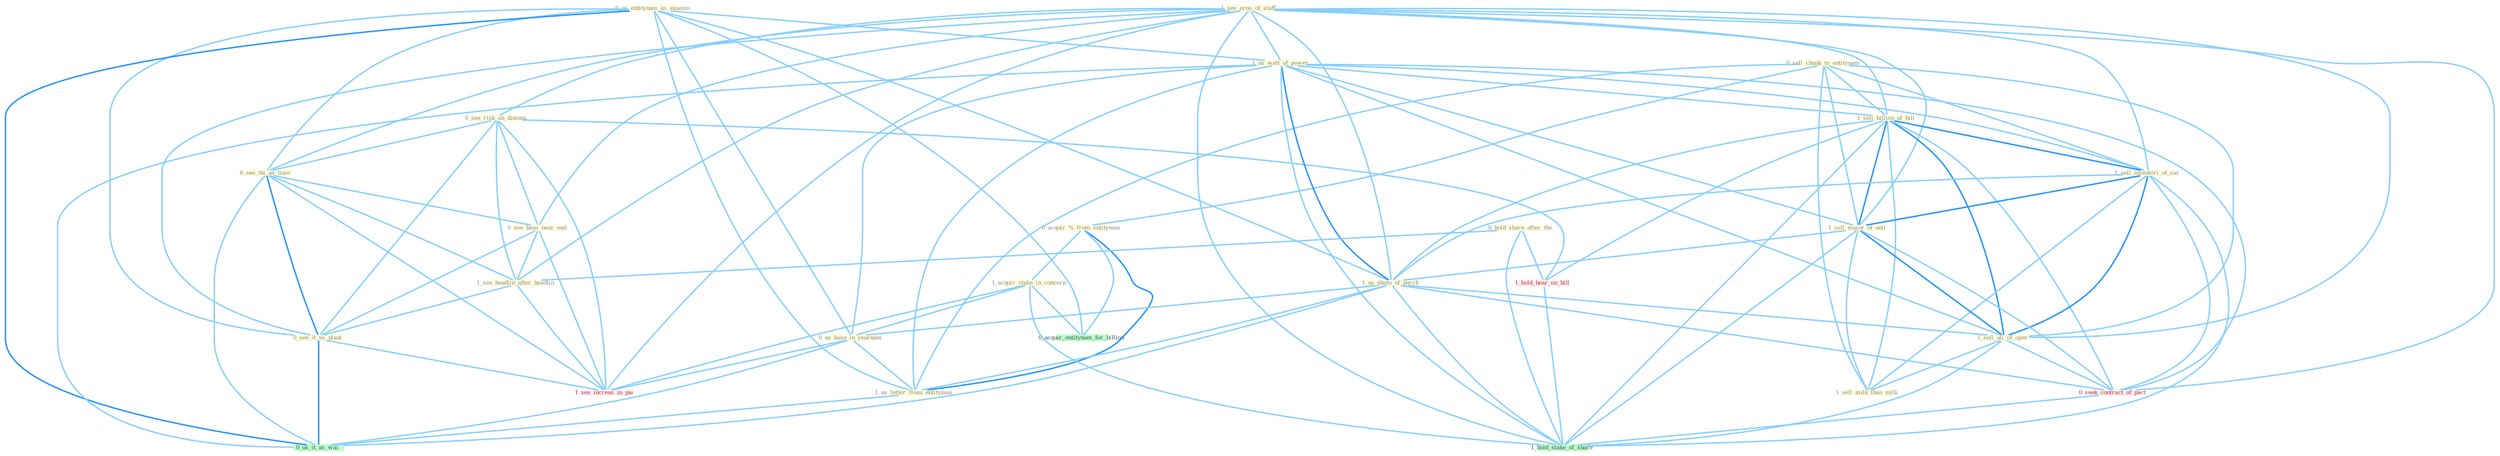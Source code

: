 Graph G{ 
    node
    [shape=polygon,style=filled,width=.5,height=.06,color="#BDFCC9",fixedsize=true,fontsize=4,
    fontcolor="#2f4f4f"];
    {node
    [color="#ffffe0", fontcolor="#8b7d6b"] "0_sell_chunk_to_entitynam " "1_see_eros_of_staff " "0_see_risk_on_dimens " "0_us_entitynam_as_examin " "0_see_thi_as_time " "0_acquir_%_from_entitynam " "1_us_watt_of_power " "1_acquir_stake_in_concern " "1_sell_billion_of_bill " "1_sell_inventori_of_car " "0_hold_share_after_the " "0_see_hous_near_end " "1_sell_major_of_unit " "1_see_headlin_after_headlin " "0_see_it_as_plant " "1_us_photo_of_porch " "0_us_base_in_yearnum " "1_sell_all_of_oper " "1_us_letter_from_entitynam " "1_sell_milk_than_milk "}
{node [color="#fff0f5", fontcolor="#b22222"] "0_seek_contract_of_pact " "1_see_increas_in_pai " "1_hold_hear_on_bill "}
edge [color="#B0E2FF"];

	"0_sell_chunk_to_entitynam " -- "0_acquir_%_from_entitynam " [w="1", color="#87cefa" ];
	"0_sell_chunk_to_entitynam " -- "1_sell_billion_of_bill " [w="1", color="#87cefa" ];
	"0_sell_chunk_to_entitynam " -- "1_sell_inventori_of_car " [w="1", color="#87cefa" ];
	"0_sell_chunk_to_entitynam " -- "1_sell_major_of_unit " [w="1", color="#87cefa" ];
	"0_sell_chunk_to_entitynam " -- "1_sell_all_of_oper " [w="1", color="#87cefa" ];
	"0_sell_chunk_to_entitynam " -- "1_us_letter_from_entitynam " [w="1", color="#87cefa" ];
	"0_sell_chunk_to_entitynam " -- "1_sell_milk_than_milk " [w="1", color="#87cefa" ];
	"1_see_eros_of_staff " -- "0_see_risk_on_dimens " [w="1", color="#87cefa" ];
	"1_see_eros_of_staff " -- "0_see_thi_as_time " [w="1", color="#87cefa" ];
	"1_see_eros_of_staff " -- "1_us_watt_of_power " [w="1", color="#87cefa" ];
	"1_see_eros_of_staff " -- "1_sell_billion_of_bill " [w="1", color="#87cefa" ];
	"1_see_eros_of_staff " -- "1_sell_inventori_of_car " [w="1", color="#87cefa" ];
	"1_see_eros_of_staff " -- "0_see_hous_near_end " [w="1", color="#87cefa" ];
	"1_see_eros_of_staff " -- "1_sell_major_of_unit " [w="1", color="#87cefa" ];
	"1_see_eros_of_staff " -- "1_see_headlin_after_headlin " [w="1", color="#87cefa" ];
	"1_see_eros_of_staff " -- "0_see_it_as_plant " [w="1", color="#87cefa" ];
	"1_see_eros_of_staff " -- "1_us_photo_of_porch " [w="1", color="#87cefa" ];
	"1_see_eros_of_staff " -- "1_sell_all_of_oper " [w="1", color="#87cefa" ];
	"1_see_eros_of_staff " -- "0_seek_contract_of_pact " [w="1", color="#87cefa" ];
	"1_see_eros_of_staff " -- "1_see_increas_in_pai " [w="1", color="#87cefa" ];
	"1_see_eros_of_staff " -- "1_hold_stake_of_share " [w="1", color="#87cefa" ];
	"0_see_risk_on_dimens " -- "0_see_thi_as_time " [w="1", color="#87cefa" ];
	"0_see_risk_on_dimens " -- "0_see_hous_near_end " [w="1", color="#87cefa" ];
	"0_see_risk_on_dimens " -- "1_see_headlin_after_headlin " [w="1", color="#87cefa" ];
	"0_see_risk_on_dimens " -- "0_see_it_as_plant " [w="1", color="#87cefa" ];
	"0_see_risk_on_dimens " -- "1_see_increas_in_pai " [w="1", color="#87cefa" ];
	"0_see_risk_on_dimens " -- "1_hold_hear_on_bill " [w="1", color="#87cefa" ];
	"0_us_entitynam_as_examin " -- "0_see_thi_as_time " [w="1", color="#87cefa" ];
	"0_us_entitynam_as_examin " -- "1_us_watt_of_power " [w="1", color="#87cefa" ];
	"0_us_entitynam_as_examin " -- "0_see_it_as_plant " [w="1", color="#87cefa" ];
	"0_us_entitynam_as_examin " -- "1_us_photo_of_porch " [w="1", color="#87cefa" ];
	"0_us_entitynam_as_examin " -- "0_us_base_in_yearnum " [w="1", color="#87cefa" ];
	"0_us_entitynam_as_examin " -- "1_us_letter_from_entitynam " [w="1", color="#87cefa" ];
	"0_us_entitynam_as_examin " -- "0_us_it_as_wai " [w="2", color="#1e90ff" , len=0.8];
	"0_us_entitynam_as_examin " -- "0_acquir_entitynam_for_billion " [w="1", color="#87cefa" ];
	"0_see_thi_as_time " -- "0_see_hous_near_end " [w="1", color="#87cefa" ];
	"0_see_thi_as_time " -- "1_see_headlin_after_headlin " [w="1", color="#87cefa" ];
	"0_see_thi_as_time " -- "0_see_it_as_plant " [w="2", color="#1e90ff" , len=0.8];
	"0_see_thi_as_time " -- "0_us_it_as_wai " [w="1", color="#87cefa" ];
	"0_see_thi_as_time " -- "1_see_increas_in_pai " [w="1", color="#87cefa" ];
	"0_acquir_%_from_entitynam " -- "1_acquir_stake_in_concern " [w="1", color="#87cefa" ];
	"0_acquir_%_from_entitynam " -- "1_us_letter_from_entitynam " [w="2", color="#1e90ff" , len=0.8];
	"0_acquir_%_from_entitynam " -- "0_acquir_entitynam_for_billion " [w="1", color="#87cefa" ];
	"1_us_watt_of_power " -- "1_sell_billion_of_bill " [w="1", color="#87cefa" ];
	"1_us_watt_of_power " -- "1_sell_inventori_of_car " [w="1", color="#87cefa" ];
	"1_us_watt_of_power " -- "1_sell_major_of_unit " [w="1", color="#87cefa" ];
	"1_us_watt_of_power " -- "1_us_photo_of_porch " [w="2", color="#1e90ff" , len=0.8];
	"1_us_watt_of_power " -- "0_us_base_in_yearnum " [w="1", color="#87cefa" ];
	"1_us_watt_of_power " -- "1_sell_all_of_oper " [w="1", color="#87cefa" ];
	"1_us_watt_of_power " -- "1_us_letter_from_entitynam " [w="1", color="#87cefa" ];
	"1_us_watt_of_power " -- "0_seek_contract_of_pact " [w="1", color="#87cefa" ];
	"1_us_watt_of_power " -- "0_us_it_as_wai " [w="1", color="#87cefa" ];
	"1_us_watt_of_power " -- "1_hold_stake_of_share " [w="1", color="#87cefa" ];
	"1_acquir_stake_in_concern " -- "0_us_base_in_yearnum " [w="1", color="#87cefa" ];
	"1_acquir_stake_in_concern " -- "0_acquir_entitynam_for_billion " [w="1", color="#87cefa" ];
	"1_acquir_stake_in_concern " -- "1_see_increas_in_pai " [w="1", color="#87cefa" ];
	"1_acquir_stake_in_concern " -- "1_hold_stake_of_share " [w="1", color="#87cefa" ];
	"1_sell_billion_of_bill " -- "1_sell_inventori_of_car " [w="2", color="#1e90ff" , len=0.8];
	"1_sell_billion_of_bill " -- "1_sell_major_of_unit " [w="2", color="#1e90ff" , len=0.8];
	"1_sell_billion_of_bill " -- "1_us_photo_of_porch " [w="1", color="#87cefa" ];
	"1_sell_billion_of_bill " -- "1_sell_all_of_oper " [w="2", color="#1e90ff" , len=0.8];
	"1_sell_billion_of_bill " -- "1_sell_milk_than_milk " [w="1", color="#87cefa" ];
	"1_sell_billion_of_bill " -- "0_seek_contract_of_pact " [w="1", color="#87cefa" ];
	"1_sell_billion_of_bill " -- "1_hold_hear_on_bill " [w="1", color="#87cefa" ];
	"1_sell_billion_of_bill " -- "1_hold_stake_of_share " [w="1", color="#87cefa" ];
	"1_sell_inventori_of_car " -- "1_sell_major_of_unit " [w="2", color="#1e90ff" , len=0.8];
	"1_sell_inventori_of_car " -- "1_us_photo_of_porch " [w="1", color="#87cefa" ];
	"1_sell_inventori_of_car " -- "1_sell_all_of_oper " [w="2", color="#1e90ff" , len=0.8];
	"1_sell_inventori_of_car " -- "1_sell_milk_than_milk " [w="1", color="#87cefa" ];
	"1_sell_inventori_of_car " -- "0_seek_contract_of_pact " [w="1", color="#87cefa" ];
	"1_sell_inventori_of_car " -- "1_hold_stake_of_share " [w="1", color="#87cefa" ];
	"0_hold_share_after_the " -- "1_see_headlin_after_headlin " [w="1", color="#87cefa" ];
	"0_hold_share_after_the " -- "1_hold_hear_on_bill " [w="1", color="#87cefa" ];
	"0_hold_share_after_the " -- "1_hold_stake_of_share " [w="1", color="#87cefa" ];
	"0_see_hous_near_end " -- "1_see_headlin_after_headlin " [w="1", color="#87cefa" ];
	"0_see_hous_near_end " -- "0_see_it_as_plant " [w="1", color="#87cefa" ];
	"0_see_hous_near_end " -- "1_see_increas_in_pai " [w="1", color="#87cefa" ];
	"1_sell_major_of_unit " -- "1_us_photo_of_porch " [w="1", color="#87cefa" ];
	"1_sell_major_of_unit " -- "1_sell_all_of_oper " [w="2", color="#1e90ff" , len=0.8];
	"1_sell_major_of_unit " -- "1_sell_milk_than_milk " [w="1", color="#87cefa" ];
	"1_sell_major_of_unit " -- "0_seek_contract_of_pact " [w="1", color="#87cefa" ];
	"1_sell_major_of_unit " -- "1_hold_stake_of_share " [w="1", color="#87cefa" ];
	"1_see_headlin_after_headlin " -- "0_see_it_as_plant " [w="1", color="#87cefa" ];
	"1_see_headlin_after_headlin " -- "1_see_increas_in_pai " [w="1", color="#87cefa" ];
	"0_see_it_as_plant " -- "0_us_it_as_wai " [w="2", color="#1e90ff" , len=0.8];
	"0_see_it_as_plant " -- "1_see_increas_in_pai " [w="1", color="#87cefa" ];
	"1_us_photo_of_porch " -- "0_us_base_in_yearnum " [w="1", color="#87cefa" ];
	"1_us_photo_of_porch " -- "1_sell_all_of_oper " [w="1", color="#87cefa" ];
	"1_us_photo_of_porch " -- "1_us_letter_from_entitynam " [w="1", color="#87cefa" ];
	"1_us_photo_of_porch " -- "0_seek_contract_of_pact " [w="1", color="#87cefa" ];
	"1_us_photo_of_porch " -- "0_us_it_as_wai " [w="1", color="#87cefa" ];
	"1_us_photo_of_porch " -- "1_hold_stake_of_share " [w="1", color="#87cefa" ];
	"0_us_base_in_yearnum " -- "1_us_letter_from_entitynam " [w="1", color="#87cefa" ];
	"0_us_base_in_yearnum " -- "0_us_it_as_wai " [w="1", color="#87cefa" ];
	"0_us_base_in_yearnum " -- "1_see_increas_in_pai " [w="1", color="#87cefa" ];
	"1_sell_all_of_oper " -- "1_sell_milk_than_milk " [w="1", color="#87cefa" ];
	"1_sell_all_of_oper " -- "0_seek_contract_of_pact " [w="1", color="#87cefa" ];
	"1_sell_all_of_oper " -- "1_hold_stake_of_share " [w="1", color="#87cefa" ];
	"1_us_letter_from_entitynam " -- "0_us_it_as_wai " [w="1", color="#87cefa" ];
	"0_seek_contract_of_pact " -- "1_hold_stake_of_share " [w="1", color="#87cefa" ];
	"1_hold_hear_on_bill " -- "1_hold_stake_of_share " [w="1", color="#87cefa" ];
}